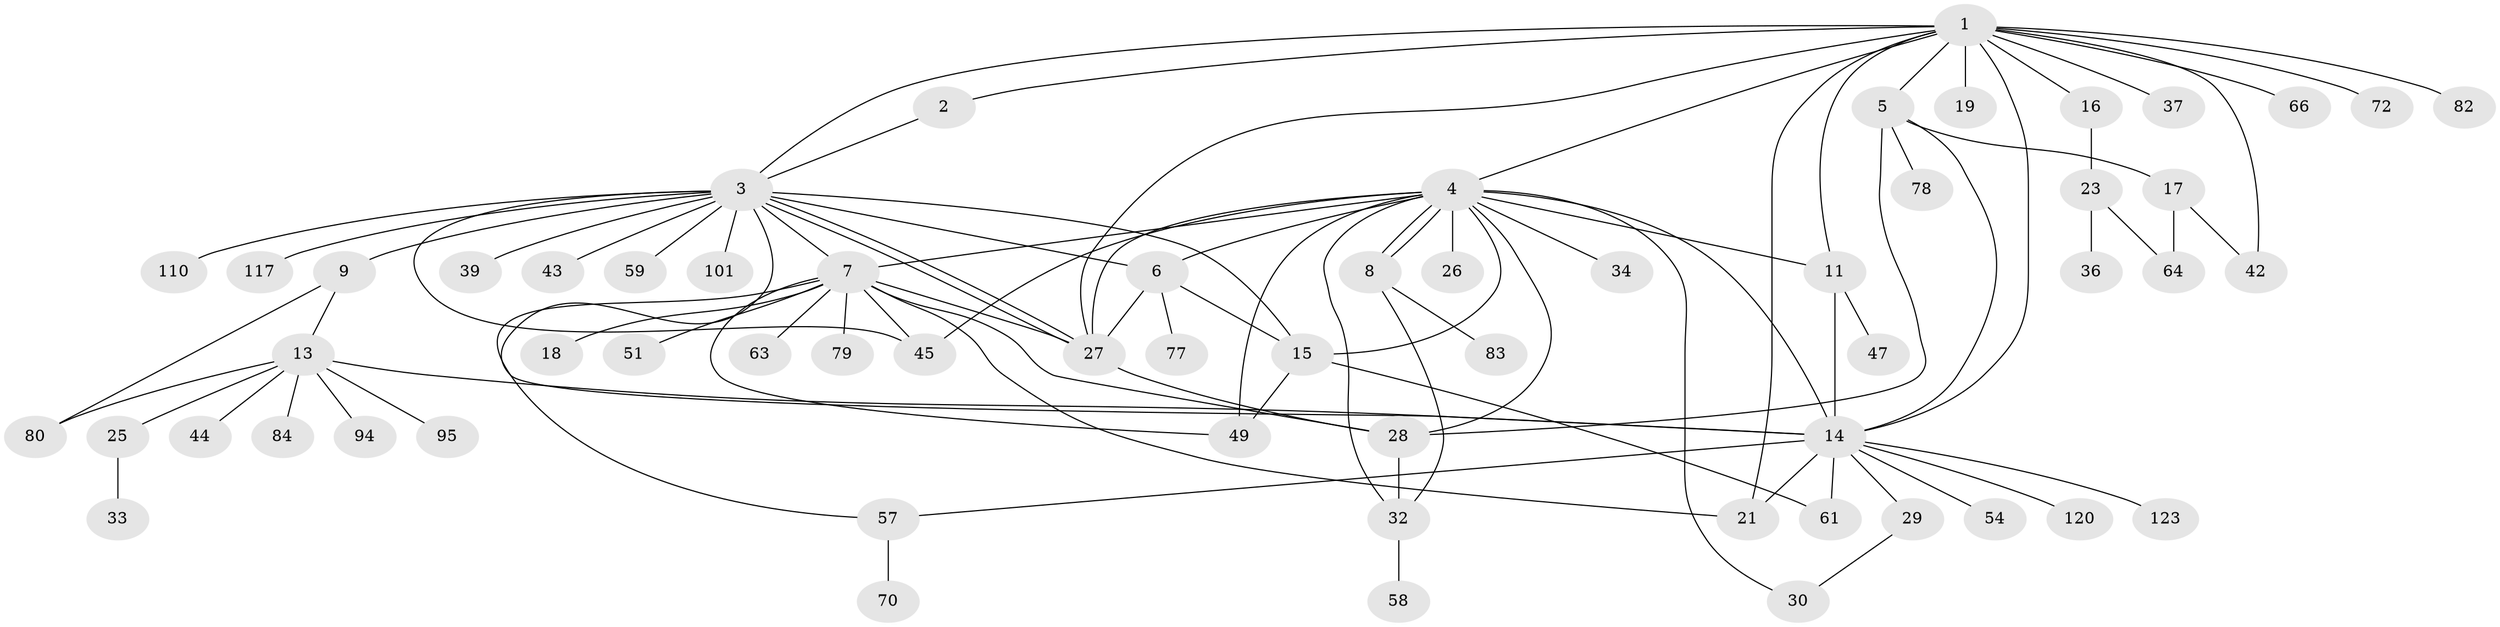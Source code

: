 // original degree distribution, {15: 0.008, 2: 0.224, 16: 0.008, 26: 0.008, 5: 0.032, 12: 0.008, 4: 0.048, 3: 0.088, 6: 0.024, 8: 0.024, 1: 0.512, 9: 0.008, 7: 0.008}
// Generated by graph-tools (version 1.1) at 2025/14/03/09/25 04:14:29]
// undirected, 62 vertices, 95 edges
graph export_dot {
graph [start="1"]
  node [color=gray90,style=filled];
  1;
  2;
  3;
  4 [super="+93+115+122+90+91+99+88+62+35+41+10+65+12+74"];
  5;
  6;
  7;
  8;
  9;
  11;
  13;
  14 [super="+50+24"];
  15;
  16;
  17 [super="+97+31+20"];
  18;
  19;
  21 [super="+100+22"];
  23 [super="+60"];
  25;
  26;
  27 [super="+68+53+46"];
  28 [super="+38+71"];
  29;
  30;
  32 [super="+86"];
  33;
  34;
  36;
  37 [super="+89"];
  39;
  42;
  43;
  44;
  45 [super="+96"];
  47;
  49 [super="+105"];
  51;
  54;
  57 [super="+119+69"];
  58;
  59;
  61 [super="+76"];
  63;
  64 [super="+81"];
  66;
  70;
  72;
  77;
  78;
  79;
  80;
  82;
  83;
  84;
  94;
  95;
  101;
  110;
  117;
  120;
  123;
  1 -- 2;
  1 -- 3;
  1 -- 4;
  1 -- 5;
  1 -- 11;
  1 -- 16;
  1 -- 19;
  1 -- 21;
  1 -- 27;
  1 -- 37;
  1 -- 42;
  1 -- 66;
  1 -- 72;
  1 -- 82;
  1 -- 14;
  2 -- 3;
  3 -- 6;
  3 -- 7;
  3 -- 9;
  3 -- 15;
  3 -- 27;
  3 -- 27;
  3 -- 39;
  3 -- 43;
  3 -- 59;
  3 -- 101;
  3 -- 110;
  3 -- 117;
  3 -- 45;
  3 -- 14;
  4 -- 6;
  4 -- 8;
  4 -- 8;
  4 -- 11;
  4 -- 14 [weight=2];
  4 -- 15 [weight=2];
  4 -- 26;
  4 -- 32;
  4 -- 34;
  4 -- 49;
  4 -- 27 [weight=2];
  4 -- 7;
  4 -- 28;
  4 -- 45;
  4 -- 30;
  5 -- 17;
  5 -- 28;
  5 -- 78;
  5 -- 14;
  6 -- 15;
  6 -- 77;
  6 -- 27;
  7 -- 18;
  7 -- 27;
  7 -- 28;
  7 -- 45;
  7 -- 49;
  7 -- 51;
  7 -- 57;
  7 -- 63;
  7 -- 79;
  7 -- 21;
  8 -- 32;
  8 -- 83;
  9 -- 13;
  9 -- 80;
  11 -- 47;
  11 -- 14;
  13 -- 14;
  13 -- 25;
  13 -- 44;
  13 -- 80;
  13 -- 84;
  13 -- 94;
  13 -- 95;
  14 -- 21 [weight=2];
  14 -- 29;
  14 -- 61;
  14 -- 123;
  14 -- 54;
  14 -- 120;
  14 -- 57;
  15 -- 61;
  15 -- 49;
  16 -- 23;
  17 -- 64;
  17 -- 42;
  23 -- 36;
  23 -- 64;
  25 -- 33;
  27 -- 28;
  28 -- 32;
  29 -- 30;
  32 -- 58;
  57 -- 70;
}
